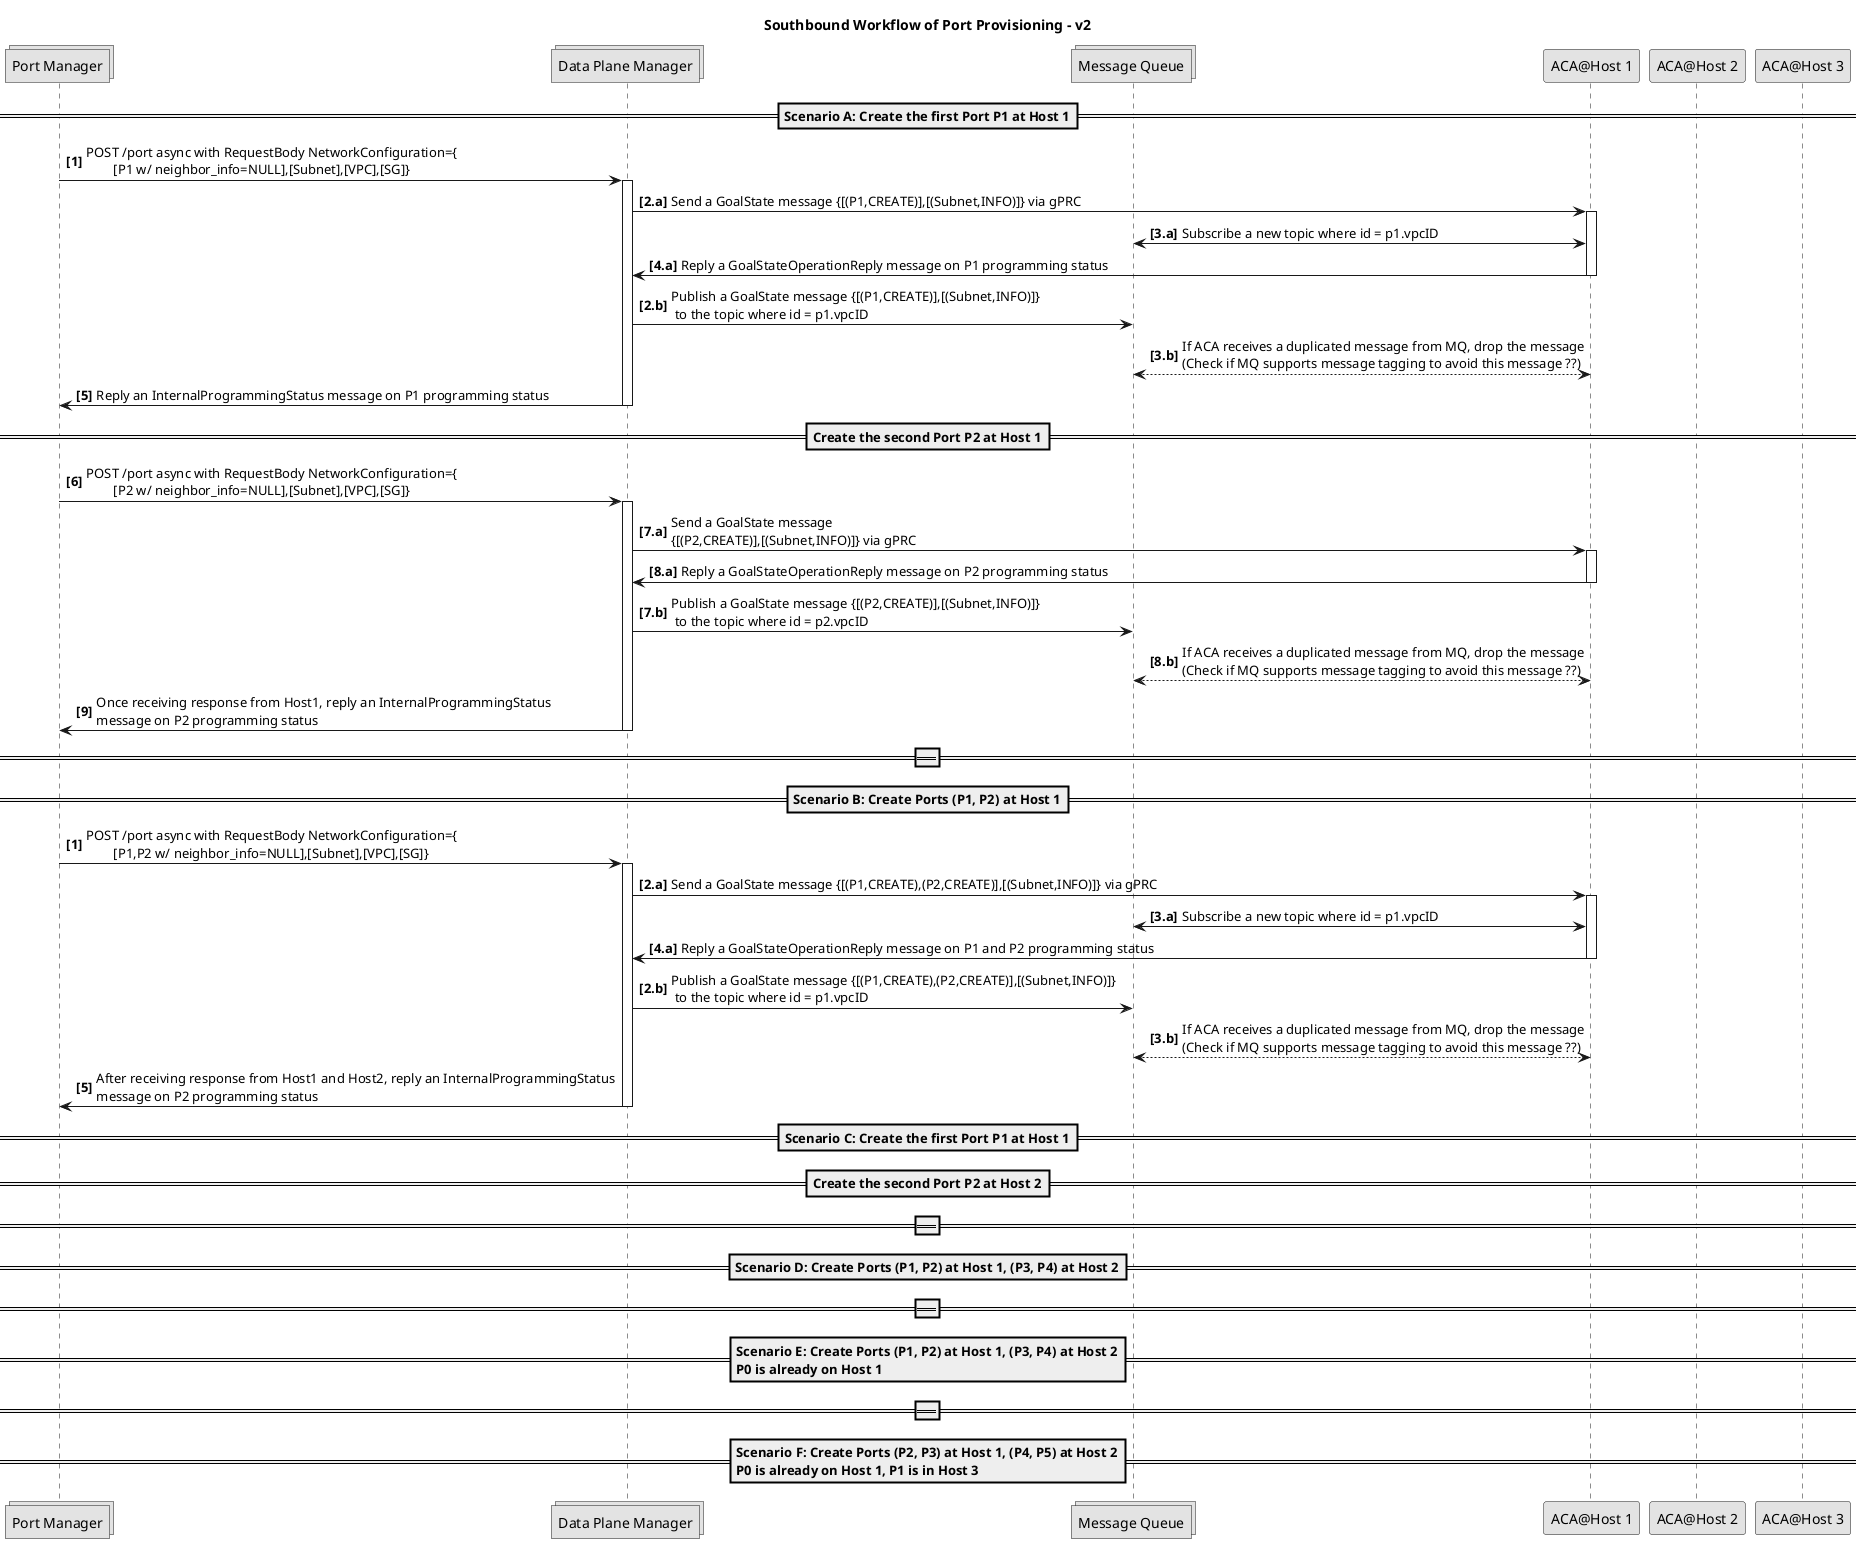 'MIT License
'Copyright(c) 2020 Futurewei Cloud
'
'    Permission is hereby granted,
'    free of charge, to any person obtaining a copy of this software and associated documentation files(the "Software"), to deal in the Software without restriction,
'    including without limitation the rights to use, copy, modify, merge, publish, distribute, sublicense, and / or sell copies of the Software, and to permit persons
'    to whom the Software is furnished to do so, subject to the following conditions:
'
'    The above copyright notice and this permission notice shall be included in all copies or substantial portions of the Software.
'
'    THE SOFTWARE IS PROVIDED "AS IS", WITHOUT WARRANTY OF ANY KIND, EXPRESS OR IMPLIED, INCLUDING BUT NOT LIMITED TO THE WARRANTIES OF MERCHANTABILITY,
'    FITNESS FOR A PARTICULAR PURPOSE AND NONINFRINGEMENT. IN NO EVENT SHALL THE AUTHORS OR COPYRIGHT HOLDERS BE LIABLE FOR ANY CLAIM, DAMAGES OR OTHER LIABILITY,
'    WHETHER IN AN ACTION OF CONTRACT, TORT OR OTHERWISE, ARISING FROM, OUT OF OR IN CONNECTION WITH THE SOFTWARE OR THE USE OR OTHER DEALINGS IN THE SOFTWARE.

@startuml

title Southbound Workflow of Port Provisioning - v2

skinparam monochrome true
collections "Port Manager" as pm
collections "Data Plane Manager" as dpm
collections "Message Queue" as mq
participant "ACA@Host 1" as host1
participant "ACA@Host 2" as host2
participant "ACA@Host 3" as host3

==Scenario A: Create the first Port P1 at Host 1==
autonumber "<b>[0]"
pm -> dpm: POST /port async with RequestBody NetworkConfiguration={\n\t[P1 w/ neighbor_info=NULL],[Subnet],[VPC],[SG]}
activate dpm

autonumber 2 "<b>[0.a]"
dpm -> host1: Send a GoalState message {[(P1,CREATE)],[(Subnet,INFO)]} via gPRC
activate host1
host1 <-> mq: Subscribe a new topic where id = p1.vpcID
host1 -> dpm: Reply a GoalStateOperationReply message on P1 programming status
deactivate host1

autonumber 2 "<b>[0.b]"
dpm -> mq: Publish a GoalState message {[(P1,CREATE)],[(Subnet,INFO)]}\n to the topic where id = p1.vpcID
host1 <--> mq: If ACA receives a duplicated message from MQ, drop the message\n(Check if MQ supports message tagging to avoid this message ??)

autonumber 5 "<b>[0]"
dpm -> pm: Reply an InternalProgrammingStatus message on P1 programming status
deactivate dpm

==Create the second Port P2 at Host 1==
autonumber 6 "<b>[0]"
pm -> dpm: POST /port async with RequestBody NetworkConfiguration={\n\t[P2 w/ neighbor_info=NULL],[Subnet],[VPC],[SG]}
activate dpm

autonumber 7 "<b>[0.a]"
dpm -> host1: Send a GoalState message \n{[(P2,CREATE)],[(Subnet,INFO)]} via gPRC
activate host1
host1 -> dpm: Reply a GoalStateOperationReply message on P2 programming status
deactivate host1

autonumber 7 "<b>[0.b]"
dpm -> mq: Publish a GoalState message {[(P2,CREATE)],[(Subnet,INFO)]}\n to the topic where id = p2.vpcID
host1 <--> mq: If ACA receives a duplicated message from MQ, drop the message\n(Check if MQ supports message tagging to avoid this message ??)

autonumber 9 "<b>[0]"
dpm -> pm: Once receiving response from Host1, reply an InternalProgrammingStatus\nmessage on P2 programming status
deactivate dpm
==================================================

==Scenario B: Create Ports (P1, P2) at Host 1==
autonumber "<b>[0]"
pm -> dpm: POST /port async with RequestBody NetworkConfiguration={\n\t[P1,P2 w/ neighbor_info=NULL],[Subnet],[VPC],[SG]}
activate dpm

autonumber 2 "<b>[0.a]"
dpm -> host1: Send a GoalState message {[(P1,CREATE),(P2,CREATE)],[(Subnet,INFO)]} via gPRC
activate host1
host1 <-> mq: Subscribe a new topic where id = p1.vpcID
host1 -> dpm: Reply a GoalStateOperationReply message on P1 and P2 programming status
deactivate host1

autonumber 2 "<b>[0.b]"
dpm -> mq: Publish a GoalState message {[(P1,CREATE),(P2,CREATE)],[(Subnet,INFO)]}\n to the topic where id = p1.vpcID
host1 <--> mq: If ACA receives a duplicated message from MQ, drop the message\n(Check if MQ supports message tagging to avoid this message ??)

autonumber 5 "<b>[0]"
dpm -> pm: After receiving response from Host1 and Host2, reply an InternalProgrammingStatus\nmessage on P2 programming status
deactivate dpm


==Scenario C: Create the first Port P1 at Host 1==
'autonumber "<b>[0]"
'pm -> dpm: POST /port async with RequestBody NetworkConfiguration={\n\t[P1 w/ neighbor_info=NULL],[Subnet],[VPC],[SG]}
'activate dpm
'dpm -> host1: Send a GoalState message {[(P1,CREATE)],[(Subnet,INFO)]} via gPRC
'activate host1
'host1 -> dpm: Reply a GoalStateOperationReply message on P1 programming status
'deactivate host1
'dpm -> pm: Reply an InternalProgrammingStatus message on P1 programming status
'deactivate dpm

==Create the second Port P2 at Host 2==
'autonumber 5 "<b>[0]"
'pm -> dpm: POST /port async with RequestBody NetworkConfiguration={\n\t[P2 w/ neighbor_info=[P1]],[Subnet],[VPC],[SG]}
'activate dpm
'
'autonumber 6 "<b>[0a]"
'dpm -> host2: Send a GoalState message \n{[(P2,CREATE),(P1,NEIGHBOR_CREATE_UPDATE)],[(Subnet,INFO)]} via gPRC
'activate host2
'host2 -> dpm: Reply a GoalStateOperationReply message on P2 programming status
'deactivate host2

'autonumber 6 "<b>[0b]"
'dpm -> host1: Send a GoalState message \n{[(P2,NEIGHBOR_CREATE_UPDATE)],[(Subnet,INFO)]} via gPRC
'activate host1
'host1 -> dpm: Reply a GoalStateOperationReply message on P2 programming status
'deactivate host1
'
'autonumber 8 "<b>[0]"
'dpm -> pm: After receiving response from Host1 and Host2, reply an InternalProgrammingStatus\nmessage on P2 programming status
'deactivate dpm
==================================================

==Scenario D: Create Ports (P1, P2) at Host 1, (P3, P4) at Host 2==
'autonumber "<b>[0]"
'pm -> dpm: POST /port async with RequestBody NetworkConfiguration=\n\t{[P1,P2,P3,P4 w/ neighbor_info=NULL],[Subnet],[VPC],[SG]}
'activate dpm
'
'autonumber 2 "<b>[0a]"
'dpm -> host1: Send a GoalState message \n{[(P1,CREATE),(P2,CREATE),(P3,NEIGHBOR_CREATE_UPDATE),\n(P4,NEIGHBOR_CREATE_UPDATE)],[(Subnet,INFO)]} via gPRC
'activate host1
'host1 -> dpm: Reply a GoalStateOperationReply message on P1 and P2 programming status
'deactivate host1
'
'autonumber 2 "<b>[0b]"
'dpm -> host2: Send a GoalState message \n{[(P3,CREATE),(P4,CREATE),(P1,NEIGHBOR_CREATE_UPDATE),\n(P2,NEIGHBOR_CREATE_UPDATE)],[(Subnet,INFO)]} via gPRC
'activate host2
'host2 -> dpm: Reply a GoalStateOperationReply message on P3 and P4 programming status
'deactivate host2
'
'autonumber 4 "<b>[0]"
'dpm -> pm: After receiving response from Host1 and Host2, reply an InternalProgrammingStatus\nmessage on P1..4 programming status
'deactivate dpm

==================================================

==Scenario E: Create Ports (P1, P2) at Host 1, (P3, P4) at Host 2\nP0 is already on Host 1==
'autonumber "<b>[0]"
'pm -> dpm: POST /port async with RequestBody NetworkConfiguration={\n\t[P1,P2,P3,P4 each w/ neighbor_info=[P0]],[Subnet],[VPC],[SG]}
'activate dpm
'
'autonumber 2 "<b>[0a]"
'dpm -> host1: Send a GoalState message \n{[(P1,CREATE),(P2,CREATE),(P3,NEIGHBOR_CREATE_UPDATE),\n(P4,NEIGHBOR_CREATE_UPDATE)],[(Subnet,INFO)]} via gPRC
'activate host1
'host1 -> dpm: Reply a GoalStateOperationReply message on P1 and P2 programming status
'deactivate host1
'
'autonumber 2 "<b>[0b]"
'dpm -> host2: Send a GoalState message \n{[(P3,CREATE),(P4,CREATE),(P0,NEIGHBOR_CREATE_UPDATE),(P1,NEIGHBOR_CREATE_UPDATE),\n(P2,NEIGHBOR_CREATE_UPDATE)],[(Subnet,INFO)]} via gPRC
'activate host2
'host2 -> dpm: Reply a GoalStateOperationReply message on P3 and P4 programming status
'deactivate host2
'
'autonumber 4 "<b>[0]"
'dpm -> pm: After receiving response from Host1 and Host2, reply an InternalProgrammingStatus\nmessage on P1..4 programming status
'deactivate dpm

==================================================

==Scenario F: Create Ports (P2, P3) at Host 1, (P4, P5) at Host 2\nP0 is already on Host 1, P1 is in Host 3 ==
'autonumber "<b>[0]"
'pm -> dpm: POST /port async with RequestBody NetworkConfiguration={\n\t[P2,P3 each w/ neighbor_info=[P1],\n\tP4,P5 each w/ neighbor_info=[P0,P1]],\n\t[Subnet],[VPC],[SG]}
'activate dpm
'
'autonumber 2 "<b>[0a]"
'dpm -> host1: Send a GoalState message \n{[(P2,CREATE),(P3,CREATE),(P4,NEIGHBOR_CREATE_UPDATE),\n(P5,NEIGHBOR_CREATE_UPDATE),(P1,NEIGHBOR_CREATE_UPDATE)],[(Subnet,INFO)]} via gPRC
'activate host1
'host1 -> dpm: Reply a GoalStateOperationReply message on P2 and P3 programming status
'deactivate host1
'
'autonumber 2 "<b>[0b]"
'dpm -> host2: Send a GoalState message \n{[(P4,CREATE),(P5,CREATE),(P2,NEIGHBOR_CREATE_UPDATE),(P3,NEIGHBOR_CREATE_UPDATE),\n(P0,NEIGHBOR_CREATE_UPDATE),(P1,NEIGHBOR_CREATE_UPDATE)],[(Subnet,INFO)]} via gPRC
'activate host2
'host2 -> dpm: Reply a GoalStateOperationReply message on P4 and P5 programming status
'deactivate host2
'
'autonumber 2 "<b>[0c]"
'dpm -> host3: Send a GoalState message \n{[(P2,NEIGHBOR_CREATE_UPDATE),(P3,NEIGHBOR_CREATE_UPDATE),\n(P4,NEIGHBOR_CREATE_UPDATE),(P5,NEIGHBOR_CREATE_UPDATE)],[(Subnet,INFO)]} via gPRC
'activate host3
'host3 -> dpm: Reply a GoalStateOperationReply message on neighbor programming status
'deactivate host3
'
'autonumber 4 "<b>[0]"
'dpm -> pm: After receiving response from Host1, Host2 and Host3, reply an\nInternalProgrammingStatus message on P2..5 programming status
'deactivate dpm


@enduml
